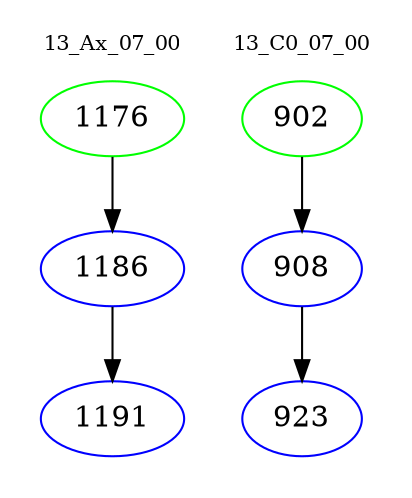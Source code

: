 digraph{
subgraph cluster_0 {
color = white
label = "13_Ax_07_00";
fontsize=10;
T0_1176 [label="1176", color="green"]
T0_1176 -> T0_1186 [color="black"]
T0_1186 [label="1186", color="blue"]
T0_1186 -> T0_1191 [color="black"]
T0_1191 [label="1191", color="blue"]
}
subgraph cluster_1 {
color = white
label = "13_C0_07_00";
fontsize=10;
T1_902 [label="902", color="green"]
T1_902 -> T1_908 [color="black"]
T1_908 [label="908", color="blue"]
T1_908 -> T1_923 [color="black"]
T1_923 [label="923", color="blue"]
}
}
